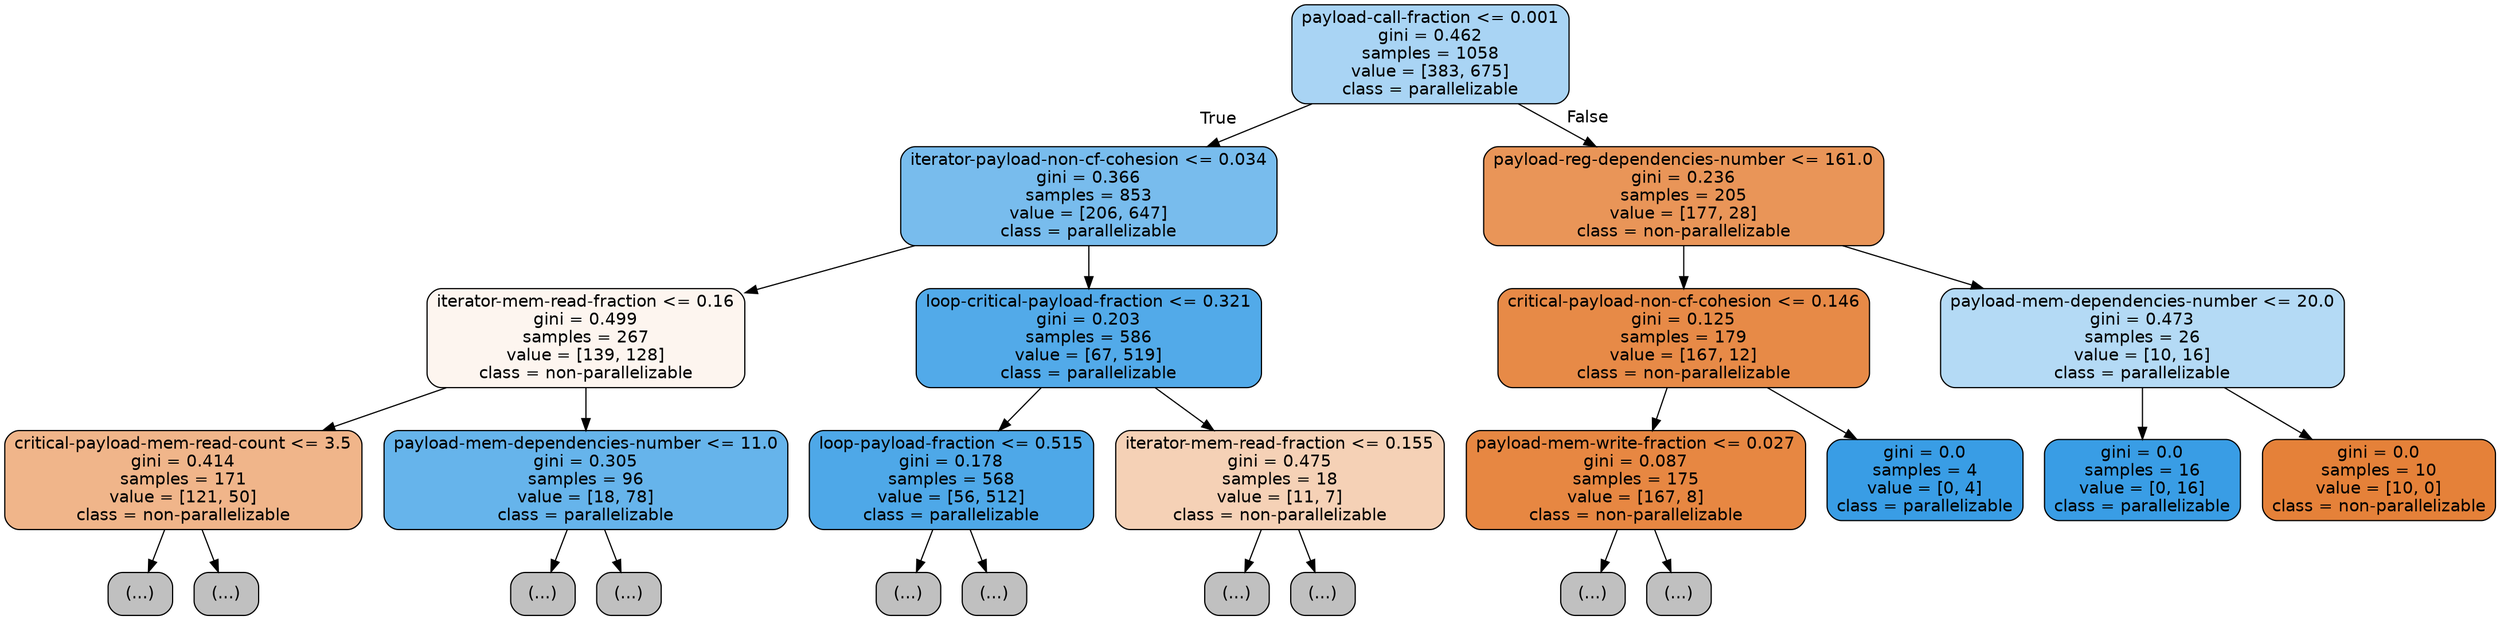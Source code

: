digraph Tree {
node [shape=box, style="filled, rounded", color="black", fontname=helvetica] ;
edge [fontname=helvetica] ;
0 [label="payload-call-fraction <= 0.001\ngini = 0.462\nsamples = 1058\nvalue = [383, 675]\nclass = parallelizable", fillcolor="#399de56e"] ;
1 [label="iterator-payload-non-cf-cohesion <= 0.034\ngini = 0.366\nsamples = 853\nvalue = [206, 647]\nclass = parallelizable", fillcolor="#399de5ae"] ;
0 -> 1 [labeldistance=2.5, labelangle=45, headlabel="True"] ;
2 [label="iterator-mem-read-fraction <= 0.16\ngini = 0.499\nsamples = 267\nvalue = [139, 128]\nclass = non-parallelizable", fillcolor="#e5813914"] ;
1 -> 2 ;
3 [label="critical-payload-mem-read-count <= 3.5\ngini = 0.414\nsamples = 171\nvalue = [121, 50]\nclass = non-parallelizable", fillcolor="#e5813996"] ;
2 -> 3 ;
4 [label="(...)", fillcolor="#C0C0C0"] ;
3 -> 4 ;
49 [label="(...)", fillcolor="#C0C0C0"] ;
3 -> 49 ;
50 [label="payload-mem-dependencies-number <= 11.0\ngini = 0.305\nsamples = 96\nvalue = [18, 78]\nclass = parallelizable", fillcolor="#399de5c4"] ;
2 -> 50 ;
51 [label="(...)", fillcolor="#C0C0C0"] ;
50 -> 51 ;
70 [label="(...)", fillcolor="#C0C0C0"] ;
50 -> 70 ;
71 [label="loop-critical-payload-fraction <= 0.321\ngini = 0.203\nsamples = 586\nvalue = [67, 519]\nclass = parallelizable", fillcolor="#399de5de"] ;
1 -> 71 ;
72 [label="loop-payload-fraction <= 0.515\ngini = 0.178\nsamples = 568\nvalue = [56, 512]\nclass = parallelizable", fillcolor="#399de5e3"] ;
71 -> 72 ;
73 [label="(...)", fillcolor="#C0C0C0"] ;
72 -> 73 ;
78 [label="(...)", fillcolor="#C0C0C0"] ;
72 -> 78 ;
159 [label="iterator-mem-read-fraction <= 0.155\ngini = 0.475\nsamples = 18\nvalue = [11, 7]\nclass = non-parallelizable", fillcolor="#e581395d"] ;
71 -> 159 ;
160 [label="(...)", fillcolor="#C0C0C0"] ;
159 -> 160 ;
165 [label="(...)", fillcolor="#C0C0C0"] ;
159 -> 165 ;
166 [label="payload-reg-dependencies-number <= 161.0\ngini = 0.236\nsamples = 205\nvalue = [177, 28]\nclass = non-parallelizable", fillcolor="#e58139d7"] ;
0 -> 166 [labeldistance=2.5, labelangle=-45, headlabel="False"] ;
167 [label="critical-payload-non-cf-cohesion <= 0.146\ngini = 0.125\nsamples = 179\nvalue = [167, 12]\nclass = non-parallelizable", fillcolor="#e58139ed"] ;
166 -> 167 ;
168 [label="payload-mem-write-fraction <= 0.027\ngini = 0.087\nsamples = 175\nvalue = [167, 8]\nclass = non-parallelizable", fillcolor="#e58139f3"] ;
167 -> 168 ;
169 [label="(...)", fillcolor="#C0C0C0"] ;
168 -> 169 ;
170 [label="(...)", fillcolor="#C0C0C0"] ;
168 -> 170 ;
185 [label="gini = 0.0\nsamples = 4\nvalue = [0, 4]\nclass = parallelizable", fillcolor="#399de5ff"] ;
167 -> 185 ;
186 [label="payload-mem-dependencies-number <= 20.0\ngini = 0.473\nsamples = 26\nvalue = [10, 16]\nclass = parallelizable", fillcolor="#399de560"] ;
166 -> 186 ;
187 [label="gini = 0.0\nsamples = 16\nvalue = [0, 16]\nclass = parallelizable", fillcolor="#399de5ff"] ;
186 -> 187 ;
188 [label="gini = 0.0\nsamples = 10\nvalue = [10, 0]\nclass = non-parallelizable", fillcolor="#e58139ff"] ;
186 -> 188 ;
}